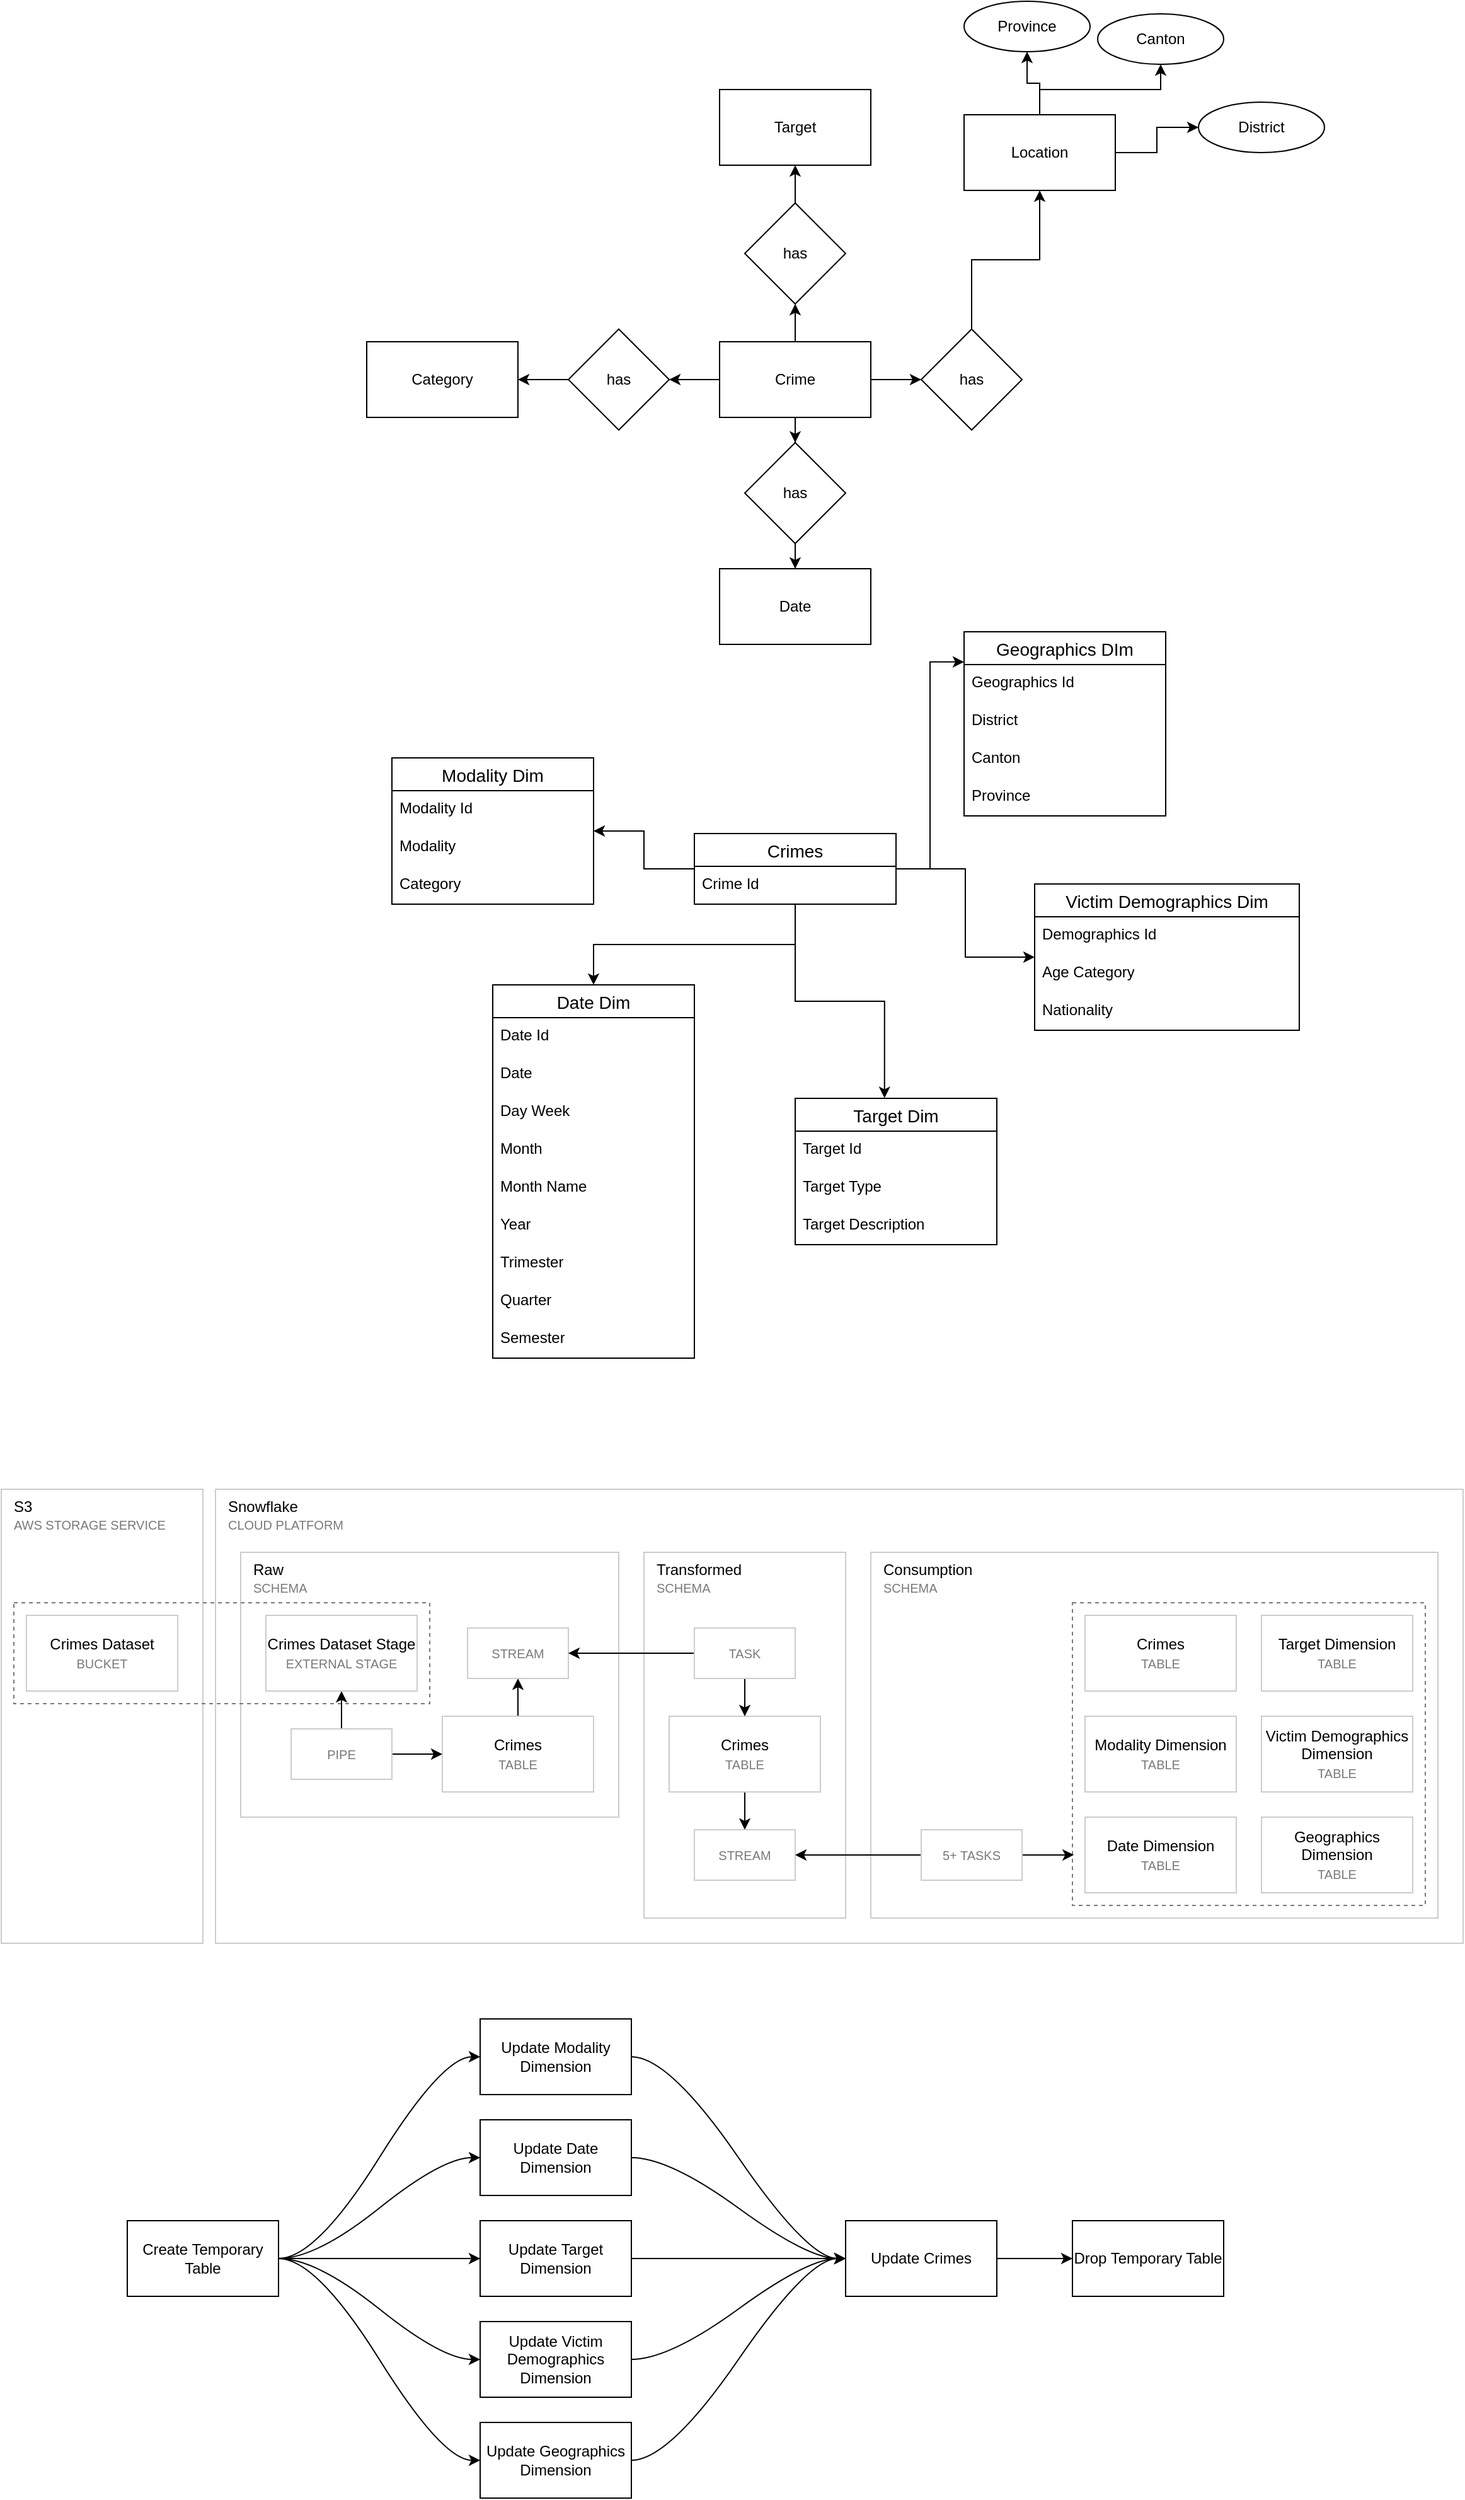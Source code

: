 <mxfile version="21.2.9" type="onedrive">
  <diagram name="Page-1" id="XB4NeTaYCIh3ARfmcwPt">
    <mxGraphModel grid="1" page="1" gridSize="10" guides="1" tooltips="1" connect="1" arrows="1" fold="1" pageScale="1" pageWidth="827" pageHeight="1169" math="0" shadow="0">
      <root>
        <mxCell id="0" />
        <mxCell id="1" parent="0" />
        <mxCell id="K8gHhgb3e6a0jUx14Cyy-13" value="Snowflake&lt;br&gt;&lt;font color=&quot;#7a7a7a&quot;&gt;&lt;span style=&quot;font-size: 10px;&quot;&gt;CLOUD PLATFORM&lt;/span&gt;&lt;/font&gt;" style="rounded=0;whiteSpace=wrap;html=1;strokeColor=#CCCCCC;align=left;verticalAlign=top;spacingLeft=8;spacing=2;" vertex="1" parent="1">
          <mxGeometry x="-90" y="660" width="990" height="360" as="geometry" />
        </mxCell>
        <mxCell id="wGq7VQuLDQwpooTr4lYj-22" style="edgeStyle=orthogonalEdgeStyle;rounded=0;orthogonalLoop=1;jettySize=auto;html=1;" edge="1" parent="1" source="wGq7VQuLDQwpooTr4lYj-14" target="wGq7VQuLDQwpooTr4lYj-19">
          <mxGeometry relative="1" as="geometry" />
        </mxCell>
        <mxCell id="wGq7VQuLDQwpooTr4lYj-25" value="" style="edgeStyle=orthogonalEdgeStyle;rounded=0;orthogonalLoop=1;jettySize=auto;html=1;" edge="1" parent="1" source="wGq7VQuLDQwpooTr4lYj-14" target="wGq7VQuLDQwpooTr4lYj-24">
          <mxGeometry relative="1" as="geometry" />
        </mxCell>
        <mxCell id="wGq7VQuLDQwpooTr4lYj-28" style="edgeStyle=orthogonalEdgeStyle;rounded=0;orthogonalLoop=1;jettySize=auto;html=1;" edge="1" parent="1" source="wGq7VQuLDQwpooTr4lYj-14" target="wGq7VQuLDQwpooTr4lYj-27">
          <mxGeometry relative="1" as="geometry" />
        </mxCell>
        <mxCell id="wGq7VQuLDQwpooTr4lYj-31" value="" style="edgeStyle=orthogonalEdgeStyle;rounded=0;orthogonalLoop=1;jettySize=auto;html=1;" edge="1" parent="1" source="wGq7VQuLDQwpooTr4lYj-14" target="wGq7VQuLDQwpooTr4lYj-30">
          <mxGeometry relative="1" as="geometry" />
        </mxCell>
        <mxCell id="wGq7VQuLDQwpooTr4lYj-14" value="Crime" style="rounded=0;whiteSpace=wrap;html=1;" vertex="1" parent="1">
          <mxGeometry x="310" y="-250" width="120" height="60" as="geometry" />
        </mxCell>
        <mxCell id="wGq7VQuLDQwpooTr4lYj-15" value="Category" style="rounded=0;whiteSpace=wrap;html=1;" vertex="1" parent="1">
          <mxGeometry x="30" y="-250" width="120" height="60" as="geometry" />
        </mxCell>
        <mxCell id="wGq7VQuLDQwpooTr4lYj-16" value="Target" style="rounded=0;whiteSpace=wrap;html=1;" vertex="1" parent="1">
          <mxGeometry x="310" y="-450" width="120" height="60" as="geometry" />
        </mxCell>
        <mxCell id="wGq7VQuLDQwpooTr4lYj-37" style="edgeStyle=orthogonalEdgeStyle;rounded=0;orthogonalLoop=1;jettySize=auto;html=1;" edge="1" parent="1" source="wGq7VQuLDQwpooTr4lYj-17" target="wGq7VQuLDQwpooTr4lYj-34">
          <mxGeometry relative="1" as="geometry" />
        </mxCell>
        <mxCell id="wGq7VQuLDQwpooTr4lYj-38" style="edgeStyle=orthogonalEdgeStyle;rounded=0;orthogonalLoop=1;jettySize=auto;html=1;" edge="1" parent="1" source="wGq7VQuLDQwpooTr4lYj-17" target="wGq7VQuLDQwpooTr4lYj-35">
          <mxGeometry relative="1" as="geometry" />
        </mxCell>
        <mxCell id="wGq7VQuLDQwpooTr4lYj-39" style="edgeStyle=orthogonalEdgeStyle;rounded=0;orthogonalLoop=1;jettySize=auto;html=1;" edge="1" parent="1" source="wGq7VQuLDQwpooTr4lYj-17" target="wGq7VQuLDQwpooTr4lYj-36">
          <mxGeometry relative="1" as="geometry" />
        </mxCell>
        <mxCell id="wGq7VQuLDQwpooTr4lYj-17" value="Location" style="rounded=0;whiteSpace=wrap;html=1;" vertex="1" parent="1">
          <mxGeometry x="504" y="-430" width="120" height="60" as="geometry" />
        </mxCell>
        <mxCell id="wGq7VQuLDQwpooTr4lYj-18" value="Date" style="rounded=0;whiteSpace=wrap;html=1;" vertex="1" parent="1">
          <mxGeometry x="310" y="-70" width="120" height="60" as="geometry" />
        </mxCell>
        <mxCell id="wGq7VQuLDQwpooTr4lYj-23" style="edgeStyle=orthogonalEdgeStyle;rounded=0;orthogonalLoop=1;jettySize=auto;html=1;" edge="1" parent="1" source="wGq7VQuLDQwpooTr4lYj-19" target="wGq7VQuLDQwpooTr4lYj-15">
          <mxGeometry relative="1" as="geometry" />
        </mxCell>
        <mxCell id="wGq7VQuLDQwpooTr4lYj-19" value="has" style="rhombus;whiteSpace=wrap;html=1;" vertex="1" parent="1">
          <mxGeometry x="190" y="-260" width="80" height="80" as="geometry" />
        </mxCell>
        <mxCell id="wGq7VQuLDQwpooTr4lYj-26" value="" style="edgeStyle=orthogonalEdgeStyle;rounded=0;orthogonalLoop=1;jettySize=auto;html=1;" edge="1" parent="1" source="wGq7VQuLDQwpooTr4lYj-24" target="wGq7VQuLDQwpooTr4lYj-16">
          <mxGeometry relative="1" as="geometry" />
        </mxCell>
        <mxCell id="wGq7VQuLDQwpooTr4lYj-24" value="has" style="rhombus;whiteSpace=wrap;html=1;" vertex="1" parent="1">
          <mxGeometry x="330" y="-360" width="80" height="80" as="geometry" />
        </mxCell>
        <mxCell id="wGq7VQuLDQwpooTr4lYj-29" style="edgeStyle=orthogonalEdgeStyle;rounded=0;orthogonalLoop=1;jettySize=auto;html=1;" edge="1" parent="1" source="wGq7VQuLDQwpooTr4lYj-27" target="wGq7VQuLDQwpooTr4lYj-17">
          <mxGeometry relative="1" as="geometry" />
        </mxCell>
        <mxCell id="wGq7VQuLDQwpooTr4lYj-27" value="has" style="rhombus;whiteSpace=wrap;html=1;" vertex="1" parent="1">
          <mxGeometry x="470" y="-260" width="80" height="80" as="geometry" />
        </mxCell>
        <mxCell id="wGq7VQuLDQwpooTr4lYj-32" value="" style="edgeStyle=orthogonalEdgeStyle;rounded=0;orthogonalLoop=1;jettySize=auto;html=1;" edge="1" parent="1" source="wGq7VQuLDQwpooTr4lYj-30" target="wGq7VQuLDQwpooTr4lYj-18">
          <mxGeometry relative="1" as="geometry" />
        </mxCell>
        <mxCell id="wGq7VQuLDQwpooTr4lYj-30" value="has" style="rhombus;whiteSpace=wrap;html=1;" vertex="1" parent="1">
          <mxGeometry x="330" y="-170" width="80" height="80" as="geometry" />
        </mxCell>
        <mxCell id="wGq7VQuLDQwpooTr4lYj-34" value="Province" style="ellipse;whiteSpace=wrap;html=1;align=center;" vertex="1" parent="1">
          <mxGeometry x="504" y="-520" width="100" height="40" as="geometry" />
        </mxCell>
        <mxCell id="wGq7VQuLDQwpooTr4lYj-35" value="Canton" style="ellipse;whiteSpace=wrap;html=1;align=center;" vertex="1" parent="1">
          <mxGeometry x="610" y="-510" width="100" height="40" as="geometry" />
        </mxCell>
        <mxCell id="wGq7VQuLDQwpooTr4lYj-36" value="District" style="ellipse;whiteSpace=wrap;html=1;align=center;" vertex="1" parent="1">
          <mxGeometry x="690" y="-440" width="100" height="40" as="geometry" />
        </mxCell>
        <mxCell id="wGq7VQuLDQwpooTr4lYj-52" style="edgeStyle=orthogonalEdgeStyle;rounded=0;orthogonalLoop=1;jettySize=auto;html=1;entryX=0;entryY=0.164;entryDx=0;entryDy=0;entryPerimeter=0;" edge="1" parent="1" source="wGq7VQuLDQwpooTr4lYj-44" target="wGq7VQuLDQwpooTr4lYj-48">
          <mxGeometry relative="1" as="geometry" />
        </mxCell>
        <mxCell id="wGq7VQuLDQwpooTr4lYj-74" style="edgeStyle=orthogonalEdgeStyle;rounded=0;orthogonalLoop=1;jettySize=auto;html=1;" edge="1" parent="1" source="wGq7VQuLDQwpooTr4lYj-44" target="wGq7VQuLDQwpooTr4lYj-64">
          <mxGeometry relative="1" as="geometry" />
        </mxCell>
        <mxCell id="wGq7VQuLDQwpooTr4lYj-82" style="edgeStyle=orthogonalEdgeStyle;rounded=0;orthogonalLoop=1;jettySize=auto;html=1;entryX=0.443;entryY=-0.002;entryDx=0;entryDy=0;entryPerimeter=0;" edge="1" parent="1" source="wGq7VQuLDQwpooTr4lYj-44" target="wGq7VQuLDQwpooTr4lYj-79">
          <mxGeometry relative="1" as="geometry" />
        </mxCell>
        <mxCell id="wGq7VQuLDQwpooTr4lYj-91" style="edgeStyle=orthogonalEdgeStyle;rounded=0;orthogonalLoop=1;jettySize=auto;html=1;" edge="1" parent="1" source="wGq7VQuLDQwpooTr4lYj-44" target="wGq7VQuLDQwpooTr4lYj-76">
          <mxGeometry relative="1" as="geometry" />
        </mxCell>
        <mxCell id="13IqnLA6zsoNRFiyeXbF-7" style="edgeStyle=orthogonalEdgeStyle;rounded=0;orthogonalLoop=1;jettySize=auto;html=1;" edge="1" parent="1" source="wGq7VQuLDQwpooTr4lYj-44" target="13IqnLA6zsoNRFiyeXbF-1">
          <mxGeometry relative="1" as="geometry">
            <mxPoint x="490" y="300" as="targetPoint" />
          </mxGeometry>
        </mxCell>
        <mxCell id="wGq7VQuLDQwpooTr4lYj-44" value="Crimes" style="swimlane;fontStyle=0;childLayout=stackLayout;horizontal=1;startSize=26;horizontalStack=0;resizeParent=1;resizeParentMax=0;resizeLast=0;collapsible=1;marginBottom=0;align=center;fontSize=14;" vertex="1" parent="1">
          <mxGeometry x="290" y="140" width="160" height="56" as="geometry" />
        </mxCell>
        <mxCell id="wGq7VQuLDQwpooTr4lYj-45" value="Crime Id" style="text;strokeColor=none;fillColor=none;spacingLeft=4;spacingRight=4;overflow=hidden;rotatable=0;points=[[0,0.5],[1,0.5]];portConstraint=eastwest;fontSize=12;whiteSpace=wrap;html=1;" vertex="1" parent="wGq7VQuLDQwpooTr4lYj-44">
          <mxGeometry y="26" width="160" height="30" as="geometry" />
        </mxCell>
        <mxCell id="wGq7VQuLDQwpooTr4lYj-48" value="Geographics DIm" style="swimlane;fontStyle=0;childLayout=stackLayout;horizontal=1;startSize=26;horizontalStack=0;resizeParent=1;resizeParentMax=0;resizeLast=0;collapsible=1;marginBottom=0;align=center;fontSize=14;" vertex="1" parent="1">
          <mxGeometry x="504" y="-20" width="160" height="146" as="geometry" />
        </mxCell>
        <mxCell id="wGq7VQuLDQwpooTr4lYj-50" value="Geographics Id" style="text;strokeColor=none;fillColor=none;spacingLeft=4;spacingRight=4;overflow=hidden;rotatable=0;points=[[0,0.5],[1,0.5]];portConstraint=eastwest;fontSize=12;whiteSpace=wrap;html=1;" vertex="1" parent="wGq7VQuLDQwpooTr4lYj-48">
          <mxGeometry y="26" width="160" height="30" as="geometry" />
        </mxCell>
        <mxCell id="wGq7VQuLDQwpooTr4lYj-49" value="District" style="text;strokeColor=none;fillColor=none;spacingLeft=4;spacingRight=4;overflow=hidden;rotatable=0;points=[[0,0.5],[1,0.5]];portConstraint=eastwest;fontSize=12;whiteSpace=wrap;html=1;" vertex="1" parent="wGq7VQuLDQwpooTr4lYj-48">
          <mxGeometry y="56" width="160" height="30" as="geometry" />
        </mxCell>
        <mxCell id="wGq7VQuLDQwpooTr4lYj-94" value="Canton" style="text;strokeColor=none;fillColor=none;spacingLeft=4;spacingRight=4;overflow=hidden;rotatable=0;points=[[0,0.5],[1,0.5]];portConstraint=eastwest;fontSize=12;whiteSpace=wrap;html=1;" vertex="1" parent="wGq7VQuLDQwpooTr4lYj-48">
          <mxGeometry y="86" width="160" height="30" as="geometry" />
        </mxCell>
        <mxCell id="wGq7VQuLDQwpooTr4lYj-95" value="Province" style="text;strokeColor=none;fillColor=none;spacingLeft=4;spacingRight=4;overflow=hidden;rotatable=0;points=[[0,0.5],[1,0.5]];portConstraint=eastwest;fontSize=12;whiteSpace=wrap;html=1;" vertex="1" parent="wGq7VQuLDQwpooTr4lYj-48">
          <mxGeometry y="116" width="160" height="30" as="geometry" />
        </mxCell>
        <mxCell id="wGq7VQuLDQwpooTr4lYj-64" value="Modality Dim" style="swimlane;fontStyle=0;childLayout=stackLayout;horizontal=1;startSize=26;horizontalStack=0;resizeParent=1;resizeParentMax=0;resizeLast=0;collapsible=1;marginBottom=0;align=center;fontSize=14;" vertex="1" parent="1">
          <mxGeometry x="50" y="80" width="160" height="116" as="geometry" />
        </mxCell>
        <mxCell id="wGq7VQuLDQwpooTr4lYj-66" value="Modality Id" style="text;strokeColor=none;fillColor=none;spacingLeft=4;spacingRight=4;overflow=hidden;rotatable=0;points=[[0,0.5],[1,0.5]];portConstraint=eastwest;fontSize=12;whiteSpace=wrap;html=1;" vertex="1" parent="wGq7VQuLDQwpooTr4lYj-64">
          <mxGeometry y="26" width="160" height="30" as="geometry" />
        </mxCell>
        <mxCell id="wGq7VQuLDQwpooTr4lYj-65" value="Modality" style="text;strokeColor=none;fillColor=none;spacingLeft=4;spacingRight=4;overflow=hidden;rotatable=0;points=[[0,0.5],[1,0.5]];portConstraint=eastwest;fontSize=12;whiteSpace=wrap;html=1;" vertex="1" parent="wGq7VQuLDQwpooTr4lYj-64">
          <mxGeometry y="56" width="160" height="30" as="geometry" />
        </mxCell>
        <mxCell id="wGq7VQuLDQwpooTr4lYj-96" value="Category" style="text;strokeColor=none;fillColor=none;spacingLeft=4;spacingRight=4;overflow=hidden;rotatable=0;points=[[0,0.5],[1,0.5]];portConstraint=eastwest;fontSize=12;whiteSpace=wrap;html=1;" vertex="1" parent="wGq7VQuLDQwpooTr4lYj-64">
          <mxGeometry y="86" width="160" height="30" as="geometry" />
        </mxCell>
        <mxCell id="wGq7VQuLDQwpooTr4lYj-76" value="Date Dim" style="swimlane;fontStyle=0;childLayout=stackLayout;horizontal=1;startSize=26;horizontalStack=0;resizeParent=1;resizeParentMax=0;resizeLast=0;collapsible=1;marginBottom=0;align=center;fontSize=14;" vertex="1" parent="1">
          <mxGeometry x="130" y="260" width="160" height="296" as="geometry" />
        </mxCell>
        <mxCell id="wGq7VQuLDQwpooTr4lYj-77" value="Date Id" style="text;strokeColor=none;fillColor=none;spacingLeft=4;spacingRight=4;overflow=hidden;rotatable=0;points=[[0,0.5],[1,0.5]];portConstraint=eastwest;fontSize=12;whiteSpace=wrap;html=1;" vertex="1" parent="wGq7VQuLDQwpooTr4lYj-76">
          <mxGeometry y="26" width="160" height="30" as="geometry" />
        </mxCell>
        <mxCell id="wGq7VQuLDQwpooTr4lYj-88" value="Date" style="text;strokeColor=none;fillColor=none;spacingLeft=4;spacingRight=4;overflow=hidden;rotatable=0;points=[[0,0.5],[1,0.5]];portConstraint=eastwest;fontSize=12;whiteSpace=wrap;html=1;" vertex="1" parent="wGq7VQuLDQwpooTr4lYj-76">
          <mxGeometry y="56" width="160" height="30" as="geometry" />
        </mxCell>
        <mxCell id="wGq7VQuLDQwpooTr4lYj-78" value="Day Week" style="text;strokeColor=none;fillColor=none;spacingLeft=4;spacingRight=4;overflow=hidden;rotatable=0;points=[[0,0.5],[1,0.5]];portConstraint=eastwest;fontSize=12;whiteSpace=wrap;html=1;" vertex="1" parent="wGq7VQuLDQwpooTr4lYj-76">
          <mxGeometry y="86" width="160" height="30" as="geometry" />
        </mxCell>
        <mxCell id="wGq7VQuLDQwpooTr4lYj-84" value="Month" style="text;strokeColor=none;fillColor=none;spacingLeft=4;spacingRight=4;overflow=hidden;rotatable=0;points=[[0,0.5],[1,0.5]];portConstraint=eastwest;fontSize=12;whiteSpace=wrap;html=1;" vertex="1" parent="wGq7VQuLDQwpooTr4lYj-76">
          <mxGeometry y="116" width="160" height="30" as="geometry" />
        </mxCell>
        <mxCell id="wGq7VQuLDQwpooTr4lYj-86" value="Month Name" style="text;strokeColor=none;fillColor=none;spacingLeft=4;spacingRight=4;overflow=hidden;rotatable=0;points=[[0,0.5],[1,0.5]];portConstraint=eastwest;fontSize=12;whiteSpace=wrap;html=1;" vertex="1" parent="wGq7VQuLDQwpooTr4lYj-76">
          <mxGeometry y="146" width="160" height="30" as="geometry" />
        </mxCell>
        <mxCell id="wGq7VQuLDQwpooTr4lYj-85" value="Year" style="text;strokeColor=none;fillColor=none;spacingLeft=4;spacingRight=4;overflow=hidden;rotatable=0;points=[[0,0.5],[1,0.5]];portConstraint=eastwest;fontSize=12;whiteSpace=wrap;html=1;" vertex="1" parent="wGq7VQuLDQwpooTr4lYj-76">
          <mxGeometry y="176" width="160" height="30" as="geometry" />
        </mxCell>
        <mxCell id="wGq7VQuLDQwpooTr4lYj-87" value="Trimester" style="text;strokeColor=none;fillColor=none;spacingLeft=4;spacingRight=4;overflow=hidden;rotatable=0;points=[[0,0.5],[1,0.5]];portConstraint=eastwest;fontSize=12;whiteSpace=wrap;html=1;" vertex="1" parent="wGq7VQuLDQwpooTr4lYj-76">
          <mxGeometry y="206" width="160" height="30" as="geometry" />
        </mxCell>
        <mxCell id="wGq7VQuLDQwpooTr4lYj-90" value="Quarter" style="text;strokeColor=none;fillColor=none;spacingLeft=4;spacingRight=4;overflow=hidden;rotatable=0;points=[[0,0.5],[1,0.5]];portConstraint=eastwest;fontSize=12;whiteSpace=wrap;html=1;" vertex="1" parent="wGq7VQuLDQwpooTr4lYj-76">
          <mxGeometry y="236" width="160" height="30" as="geometry" />
        </mxCell>
        <mxCell id="wGq7VQuLDQwpooTr4lYj-89" value="Semester" style="text;strokeColor=none;fillColor=none;spacingLeft=4;spacingRight=4;overflow=hidden;rotatable=0;points=[[0,0.5],[1,0.5]];portConstraint=eastwest;fontSize=12;whiteSpace=wrap;html=1;" vertex="1" parent="wGq7VQuLDQwpooTr4lYj-76">
          <mxGeometry y="266" width="160" height="30" as="geometry" />
        </mxCell>
        <mxCell id="wGq7VQuLDQwpooTr4lYj-79" value="Target Dim" style="swimlane;fontStyle=0;childLayout=stackLayout;horizontal=1;startSize=26;horizontalStack=0;resizeParent=1;resizeParentMax=0;resizeLast=0;collapsible=1;marginBottom=0;align=center;fontSize=14;" vertex="1" parent="1">
          <mxGeometry x="370" y="350" width="160" height="116" as="geometry" />
        </mxCell>
        <mxCell id="wGq7VQuLDQwpooTr4lYj-80" value="Target Id" style="text;strokeColor=none;fillColor=none;spacingLeft=4;spacingRight=4;overflow=hidden;rotatable=0;points=[[0,0.5],[1,0.5]];portConstraint=eastwest;fontSize=12;whiteSpace=wrap;html=1;" vertex="1" parent="wGq7VQuLDQwpooTr4lYj-79">
          <mxGeometry y="26" width="160" height="30" as="geometry" />
        </mxCell>
        <mxCell id="wGq7VQuLDQwpooTr4lYj-81" value="Target Type" style="text;strokeColor=none;fillColor=none;spacingLeft=4;spacingRight=4;overflow=hidden;rotatable=0;points=[[0,0.5],[1,0.5]];portConstraint=eastwest;fontSize=12;whiteSpace=wrap;html=1;" vertex="1" parent="wGq7VQuLDQwpooTr4lYj-79">
          <mxGeometry y="56" width="160" height="30" as="geometry" />
        </mxCell>
        <mxCell id="wGq7VQuLDQwpooTr4lYj-97" value="Target Description" style="text;strokeColor=none;fillColor=none;spacingLeft=4;spacingRight=4;overflow=hidden;rotatable=0;points=[[0,0.5],[1,0.5]];portConstraint=eastwest;fontSize=12;whiteSpace=wrap;html=1;" vertex="1" parent="wGq7VQuLDQwpooTr4lYj-79">
          <mxGeometry y="86" width="160" height="30" as="geometry" />
        </mxCell>
        <mxCell id="13IqnLA6zsoNRFiyeXbF-1" value="Victim Demographics Dim" style="swimlane;fontStyle=0;childLayout=stackLayout;horizontal=1;startSize=26;horizontalStack=0;resizeParent=1;resizeParentMax=0;resizeLast=0;collapsible=1;marginBottom=0;align=center;fontSize=14;" vertex="1" parent="1">
          <mxGeometry x="560" y="180" width="210" height="116" as="geometry" />
        </mxCell>
        <mxCell id="13IqnLA6zsoNRFiyeXbF-2" value="Demographics Id" style="text;strokeColor=none;fillColor=none;spacingLeft=4;spacingRight=4;overflow=hidden;rotatable=0;points=[[0,0.5],[1,0.5]];portConstraint=eastwest;fontSize=12;whiteSpace=wrap;html=1;" vertex="1" parent="13IqnLA6zsoNRFiyeXbF-1">
          <mxGeometry y="26" width="210" height="30" as="geometry" />
        </mxCell>
        <mxCell id="13IqnLA6zsoNRFiyeXbF-5" value="Age Category" style="text;strokeColor=none;fillColor=none;spacingLeft=4;spacingRight=4;overflow=hidden;rotatable=0;points=[[0,0.5],[1,0.5]];portConstraint=eastwest;fontSize=12;whiteSpace=wrap;html=1;" vertex="1" parent="13IqnLA6zsoNRFiyeXbF-1">
          <mxGeometry y="56" width="210" height="30" as="geometry" />
        </mxCell>
        <mxCell id="13IqnLA6zsoNRFiyeXbF-6" value="Nationality" style="text;strokeColor=none;fillColor=none;spacingLeft=4;spacingRight=4;overflow=hidden;rotatable=0;points=[[0,0.5],[1,0.5]];portConstraint=eastwest;fontSize=12;whiteSpace=wrap;html=1;" vertex="1" parent="13IqnLA6zsoNRFiyeXbF-1">
          <mxGeometry y="86" width="210" height="30" as="geometry" />
        </mxCell>
        <mxCell id="K8gHhgb3e6a0jUx14Cyy-3" value="Raw&lt;br&gt;&lt;font color=&quot;#7a7a7a&quot;&gt;&lt;span style=&quot;font-size: 10px;&quot;&gt;SCHEMA&lt;/span&gt;&lt;/font&gt;" style="rounded=0;whiteSpace=wrap;html=1;strokeColor=#CCCCCC;align=left;verticalAlign=top;spacingLeft=8;spacing=2;" vertex="1" parent="1">
          <mxGeometry x="-70" y="710" width="300" height="210" as="geometry" />
        </mxCell>
        <mxCell id="K8gHhgb3e6a0jUx14Cyy-4" value="Transformed&lt;br&gt;&lt;span style=&quot;color: rgb(122, 122, 122); font-size: 10px;&quot;&gt;SCHEMA&lt;/span&gt;" style="rounded=0;whiteSpace=wrap;html=1;strokeColor=#CCCCCC;align=left;verticalAlign=top;spacingLeft=8;spacing=2;" vertex="1" parent="1">
          <mxGeometry x="250" y="710" width="160" height="290" as="geometry" />
        </mxCell>
        <mxCell id="K8gHhgb3e6a0jUx14Cyy-5" value="Consumption&lt;br&gt;&lt;span style=&quot;color: rgb(122, 122, 122); font-size: 10px;&quot;&gt;SCHEMA&lt;/span&gt;" style="rounded=0;whiteSpace=wrap;html=1;strokeColor=#CCCCCC;align=left;verticalAlign=top;spacingLeft=8;spacing=2;" vertex="1" parent="1">
          <mxGeometry x="430" y="710" width="450" height="290" as="geometry" />
        </mxCell>
        <mxCell id="px6ZfOtY4x9N_HTVref0-35" value="" style="edgeStyle=orthogonalEdgeStyle;rounded=0;orthogonalLoop=1;jettySize=auto;html=1;" edge="1" parent="1" source="K8gHhgb3e6a0jUx14Cyy-2" target="px6ZfOtY4x9N_HTVref0-29">
          <mxGeometry relative="1" as="geometry" />
        </mxCell>
        <mxCell id="K8gHhgb3e6a0jUx14Cyy-2" value="Crimes&lt;br&gt;&lt;font color=&quot;#7a7a7a&quot; style=&quot;font-size: 10px;&quot;&gt;TABLE&lt;/font&gt;" style="rounded=0;whiteSpace=wrap;html=1;strokeColor=#CCCCCC;" vertex="1" parent="1">
          <mxGeometry x="270" y="840" width="120" height="60" as="geometry" />
        </mxCell>
        <mxCell id="px6ZfOtY4x9N_HTVref0-31" value="" style="edgeStyle=orthogonalEdgeStyle;rounded=0;orthogonalLoop=1;jettySize=auto;html=1;" edge="1" parent="1" source="K8gHhgb3e6a0jUx14Cyy-1" target="px6ZfOtY4x9N_HTVref0-22">
          <mxGeometry relative="1" as="geometry" />
        </mxCell>
        <mxCell id="K8gHhgb3e6a0jUx14Cyy-1" value="Crimes&lt;br&gt;&lt;font color=&quot;#7a7a7a&quot; style=&quot;font-size: 10px;&quot;&gt;TABLE&lt;/font&gt;" style="rounded=0;whiteSpace=wrap;html=1;strokeColor=#CCCCCC;" vertex="1" parent="1">
          <mxGeometry x="90" y="840" width="120" height="60" as="geometry" />
        </mxCell>
        <mxCell id="K8gHhgb3e6a0jUx14Cyy-14" value="S3&lt;br&gt;&lt;font color=&quot;#7a7a7a&quot;&gt;&lt;span style=&quot;font-size: 10px;&quot;&gt;AWS STORAGE SERVICE&lt;/span&gt;&lt;/font&gt;" style="rounded=0;whiteSpace=wrap;html=1;strokeColor=#CCCCCC;align=left;verticalAlign=top;spacingLeft=8;spacing=2;" vertex="1" parent="1">
          <mxGeometry x="-260" y="660" width="160" height="360" as="geometry" />
        </mxCell>
        <mxCell id="K8gHhgb3e6a0jUx14Cyy-19" value="" style="rounded=0;whiteSpace=wrap;html=1;fillColor=none;dashed=1;strokeColor=#7A7A7A;" vertex="1" parent="1">
          <mxGeometry x="-250" y="750" width="330" height="80" as="geometry" />
        </mxCell>
        <mxCell id="K8gHhgb3e6a0jUx14Cyy-15" value="Crimes Dataset&lt;br&gt;&lt;font color=&quot;#7a7a7a&quot; style=&quot;font-size: 10px;&quot;&gt;BUCKET&lt;/font&gt;" style="rounded=0;whiteSpace=wrap;html=1;strokeColor=#CCCCCC;" vertex="1" parent="1">
          <mxGeometry x="-240" y="760" width="120" height="60" as="geometry" />
        </mxCell>
        <mxCell id="px6ZfOtY4x9N_HTVref0-30" value="" style="edgeStyle=orthogonalEdgeStyle;rounded=0;orthogonalLoop=1;jettySize=auto;html=1;" edge="1" parent="1" source="K8gHhgb3e6a0jUx14Cyy-16" target="K8gHhgb3e6a0jUx14Cyy-1">
          <mxGeometry relative="1" as="geometry" />
        </mxCell>
        <mxCell id="px6ZfOtY4x9N_HTVref0-32" value="" style="edgeStyle=orthogonalEdgeStyle;rounded=0;orthogonalLoop=1;jettySize=auto;html=1;" edge="1" parent="1" source="K8gHhgb3e6a0jUx14Cyy-16" target="K8gHhgb3e6a0jUx14Cyy-18">
          <mxGeometry relative="1" as="geometry" />
        </mxCell>
        <mxCell id="K8gHhgb3e6a0jUx14Cyy-16" value="&lt;font color=&quot;#7a7a7a&quot; style=&quot;font-size: 10px;&quot;&gt;PIPE&lt;/font&gt;" style="rounded=0;whiteSpace=wrap;html=1;strokeColor=#CCCCCC;" vertex="1" parent="1">
          <mxGeometry x="-30" y="850" width="80" height="40" as="geometry" />
        </mxCell>
        <mxCell id="K8gHhgb3e6a0jUx14Cyy-18" value="Crimes Dataset Stage&lt;br&gt;&lt;font color=&quot;#7a7a7a&quot; style=&quot;font-size: 10px;&quot;&gt;EXTERNAL STAGE&lt;/font&gt;" style="rounded=0;whiteSpace=wrap;html=1;strokeColor=#CCCCCC;" vertex="1" parent="1">
          <mxGeometry x="-50" y="760" width="120" height="60" as="geometry" />
        </mxCell>
        <mxCell id="px6ZfOtY4x9N_HTVref0-19" style="edgeStyle=entityRelationEdgeStyle;orthogonalLoop=1;jettySize=auto;html=1;" edge="1" parent="1" source="px6ZfOtY4x9N_HTVref0-1" target="px6ZfOtY4x9N_HTVref0-18">
          <mxGeometry relative="1" as="geometry" />
        </mxCell>
        <mxCell id="px6ZfOtY4x9N_HTVref0-1" value="Update Crimes" style="rounded=0;whiteSpace=wrap;html=1;" vertex="1" parent="1">
          <mxGeometry x="410" y="1240" width="120" height="60" as="geometry" />
        </mxCell>
        <mxCell id="px6ZfOtY4x9N_HTVref0-7" style="orthogonalLoop=1;jettySize=auto;html=1;exitX=1;exitY=0.5;exitDx=0;exitDy=0;entryX=0;entryY=0.5;entryDx=0;entryDy=0;edgeStyle=entityRelationEdgeStyle;curved=1;" edge="1" parent="1" source="px6ZfOtY4x9N_HTVref0-2" target="px6ZfOtY4x9N_HTVref0-1">
          <mxGeometry relative="1" as="geometry" />
        </mxCell>
        <mxCell id="px6ZfOtY4x9N_HTVref0-2" value="Update Modality Dimension" style="rounded=0;whiteSpace=wrap;html=1;" vertex="1" parent="1">
          <mxGeometry x="120" y="1080" width="120" height="60" as="geometry" />
        </mxCell>
        <mxCell id="px6ZfOtY4x9N_HTVref0-8" style="orthogonalLoop=1;jettySize=auto;html=1;exitX=1;exitY=0.5;exitDx=0;exitDy=0;entryX=0;entryY=0.5;entryDx=0;entryDy=0;edgeStyle=entityRelationEdgeStyle;curved=1;" edge="1" parent="1" source="px6ZfOtY4x9N_HTVref0-3" target="px6ZfOtY4x9N_HTVref0-1">
          <mxGeometry relative="1" as="geometry" />
        </mxCell>
        <mxCell id="px6ZfOtY4x9N_HTVref0-3" value="Update Date Dimension" style="rounded=0;whiteSpace=wrap;html=1;" vertex="1" parent="1">
          <mxGeometry x="120" y="1160" width="120" height="60" as="geometry" />
        </mxCell>
        <mxCell id="px6ZfOtY4x9N_HTVref0-9" style="orthogonalLoop=1;jettySize=auto;html=1;edgeStyle=entityRelationEdgeStyle;curved=1;" edge="1" parent="1" source="px6ZfOtY4x9N_HTVref0-4" target="px6ZfOtY4x9N_HTVref0-1">
          <mxGeometry relative="1" as="geometry" />
        </mxCell>
        <mxCell id="px6ZfOtY4x9N_HTVref0-4" value="Update Target Dimension" style="rounded=0;whiteSpace=wrap;html=1;" vertex="1" parent="1">
          <mxGeometry x="120" y="1240" width="120" height="60" as="geometry" />
        </mxCell>
        <mxCell id="px6ZfOtY4x9N_HTVref0-10" style="orthogonalLoop=1;jettySize=auto;html=1;exitX=1;exitY=0.5;exitDx=0;exitDy=0;entryX=0;entryY=0.5;entryDx=0;entryDy=0;edgeStyle=entityRelationEdgeStyle;curved=1;" edge="1" parent="1" source="px6ZfOtY4x9N_HTVref0-5" target="px6ZfOtY4x9N_HTVref0-1">
          <mxGeometry relative="1" as="geometry" />
        </mxCell>
        <mxCell id="px6ZfOtY4x9N_HTVref0-5" value="Update Victim Demographics Dimension" style="rounded=0;whiteSpace=wrap;html=1;" vertex="1" parent="1">
          <mxGeometry x="120" y="1320" width="120" height="60" as="geometry" />
        </mxCell>
        <mxCell id="px6ZfOtY4x9N_HTVref0-11" style="orthogonalLoop=1;jettySize=auto;html=1;exitX=1;exitY=0.5;exitDx=0;exitDy=0;edgeStyle=entityRelationEdgeStyle;curved=1;" edge="1" parent="1" source="px6ZfOtY4x9N_HTVref0-6" target="px6ZfOtY4x9N_HTVref0-1">
          <mxGeometry relative="1" as="geometry">
            <mxPoint x="380" y="1270" as="targetPoint" />
          </mxGeometry>
        </mxCell>
        <mxCell id="px6ZfOtY4x9N_HTVref0-6" value="Update Geographics Dimension" style="rounded=0;whiteSpace=wrap;html=1;" vertex="1" parent="1">
          <mxGeometry x="120" y="1400" width="120" height="60" as="geometry" />
        </mxCell>
        <mxCell id="px6ZfOtY4x9N_HTVref0-13" style="orthogonalLoop=1;jettySize=auto;html=1;entryX=0;entryY=0.5;entryDx=0;entryDy=0;edgeStyle=entityRelationEdgeStyle;curved=1;" edge="1" parent="1" source="px6ZfOtY4x9N_HTVref0-12" target="px6ZfOtY4x9N_HTVref0-2">
          <mxGeometry relative="1" as="geometry" />
        </mxCell>
        <mxCell id="px6ZfOtY4x9N_HTVref0-14" style="orthogonalLoop=1;jettySize=auto;html=1;entryX=0;entryY=0.5;entryDx=0;entryDy=0;edgeStyle=entityRelationEdgeStyle;curved=1;" edge="1" parent="1" source="px6ZfOtY4x9N_HTVref0-12" target="px6ZfOtY4x9N_HTVref0-3">
          <mxGeometry relative="1" as="geometry" />
        </mxCell>
        <mxCell id="px6ZfOtY4x9N_HTVref0-15" style="orthogonalLoop=1;jettySize=auto;html=1;edgeStyle=entityRelationEdgeStyle;curved=1;" edge="1" parent="1" source="px6ZfOtY4x9N_HTVref0-12" target="px6ZfOtY4x9N_HTVref0-4">
          <mxGeometry relative="1" as="geometry" />
        </mxCell>
        <mxCell id="px6ZfOtY4x9N_HTVref0-16" style="orthogonalLoop=1;jettySize=auto;html=1;entryX=0;entryY=0.5;entryDx=0;entryDy=0;edgeStyle=entityRelationEdgeStyle;curved=1;" edge="1" parent="1" source="px6ZfOtY4x9N_HTVref0-12" target="px6ZfOtY4x9N_HTVref0-5">
          <mxGeometry relative="1" as="geometry" />
        </mxCell>
        <mxCell id="px6ZfOtY4x9N_HTVref0-17" style="orthogonalLoop=1;jettySize=auto;html=1;entryX=0;entryY=0.5;entryDx=0;entryDy=0;edgeStyle=entityRelationEdgeStyle;curved=1;" edge="1" parent="1" source="px6ZfOtY4x9N_HTVref0-12" target="px6ZfOtY4x9N_HTVref0-6">
          <mxGeometry relative="1" as="geometry" />
        </mxCell>
        <mxCell id="px6ZfOtY4x9N_HTVref0-12" value="Create Temporary Table" style="rounded=0;whiteSpace=wrap;html=1;" vertex="1" parent="1">
          <mxGeometry x="-160" y="1240" width="120" height="60" as="geometry" />
        </mxCell>
        <mxCell id="px6ZfOtY4x9N_HTVref0-18" value="Drop Temporary Table" style="rounded=0;whiteSpace=wrap;html=1;" vertex="1" parent="1">
          <mxGeometry x="590" y="1240" width="120" height="60" as="geometry" />
        </mxCell>
        <mxCell id="px6ZfOtY4x9N_HTVref0-22" value="&lt;font color=&quot;#7a7a7a&quot; style=&quot;font-size: 10px;&quot;&gt;STREAM&lt;/font&gt;" style="rounded=0;whiteSpace=wrap;html=1;strokeColor=#CCCCCC;" vertex="1" parent="1">
          <mxGeometry x="110" y="770" width="80" height="40" as="geometry" />
        </mxCell>
        <mxCell id="px6ZfOtY4x9N_HTVref0-33" value="" style="edgeStyle=orthogonalEdgeStyle;rounded=0;orthogonalLoop=1;jettySize=auto;html=1;" edge="1" parent="1" source="px6ZfOtY4x9N_HTVref0-27" target="px6ZfOtY4x9N_HTVref0-22">
          <mxGeometry relative="1" as="geometry" />
        </mxCell>
        <mxCell id="px6ZfOtY4x9N_HTVref0-34" value="" style="edgeStyle=orthogonalEdgeStyle;rounded=0;orthogonalLoop=1;jettySize=auto;html=1;" edge="1" parent="1" source="px6ZfOtY4x9N_HTVref0-27" target="K8gHhgb3e6a0jUx14Cyy-2">
          <mxGeometry relative="1" as="geometry" />
        </mxCell>
        <mxCell id="px6ZfOtY4x9N_HTVref0-27" value="&lt;font color=&quot;#7a7a7a&quot; style=&quot;font-size: 10px;&quot;&gt;TASK&lt;/font&gt;" style="rounded=0;whiteSpace=wrap;html=1;strokeColor=#CCCCCC;" vertex="1" parent="1">
          <mxGeometry x="290" y="770" width="80" height="40" as="geometry" />
        </mxCell>
        <mxCell id="px6ZfOtY4x9N_HTVref0-29" value="&lt;font color=&quot;#7a7a7a&quot; style=&quot;font-size: 10px;&quot;&gt;STREAM&lt;/font&gt;" style="rounded=0;whiteSpace=wrap;html=1;strokeColor=#CCCCCC;" vertex="1" parent="1">
          <mxGeometry x="290" y="930" width="80" height="40" as="geometry" />
        </mxCell>
        <mxCell id="px6ZfOtY4x9N_HTVref0-28" value="" style="rounded=0;whiteSpace=wrap;html=1;fillColor=none;dashed=1;strokeColor=#7A7A7A;" vertex="1" parent="1">
          <mxGeometry x="590" y="750" width="280" height="240" as="geometry" />
        </mxCell>
        <mxCell id="K8gHhgb3e6a0jUx14Cyy-7" value="Date Dimension&lt;br&gt;&lt;font color=&quot;#7a7a7a&quot; style=&quot;font-size: 10px;&quot;&gt;TABLE&lt;/font&gt;" style="rounded=0;whiteSpace=wrap;html=1;strokeColor=#CCCCCC;" vertex="1" parent="1">
          <mxGeometry x="600" y="920" width="120" height="60" as="geometry" />
        </mxCell>
        <mxCell id="K8gHhgb3e6a0jUx14Cyy-10" value="Geographics Dimension&lt;br&gt;&lt;font color=&quot;#7a7a7a&quot; style=&quot;font-size: 10px;&quot;&gt;TABLE&lt;/font&gt;" style="rounded=0;whiteSpace=wrap;html=1;strokeColor=#CCCCCC;" vertex="1" parent="1">
          <mxGeometry x="740" y="920" width="120" height="60" as="geometry" />
        </mxCell>
        <mxCell id="K8gHhgb3e6a0jUx14Cyy-8" value="Modality Dimension&lt;br&gt;&lt;font color=&quot;#7a7a7a&quot; style=&quot;font-size: 10px;&quot;&gt;TABLE&lt;/font&gt;" style="rounded=0;whiteSpace=wrap;html=1;strokeColor=#CCCCCC;" vertex="1" parent="1">
          <mxGeometry x="600" y="840" width="120" height="60" as="geometry" />
        </mxCell>
        <mxCell id="K8gHhgb3e6a0jUx14Cyy-11" value="Victim Demographics Dimension&lt;br&gt;&lt;font color=&quot;#7a7a7a&quot; style=&quot;font-size: 10px;&quot;&gt;TABLE&lt;/font&gt;" style="rounded=0;whiteSpace=wrap;html=1;strokeColor=#CCCCCC;" vertex="1" parent="1">
          <mxGeometry x="740" y="840" width="120" height="60" as="geometry" />
        </mxCell>
        <mxCell id="K8gHhgb3e6a0jUx14Cyy-6" value="Crimes&lt;br&gt;&lt;font color=&quot;#7a7a7a&quot; style=&quot;font-size: 10px;&quot;&gt;TABLE&lt;/font&gt;" style="rounded=0;whiteSpace=wrap;html=1;strokeColor=#CCCCCC;" vertex="1" parent="1">
          <mxGeometry x="600" y="760" width="120" height="60" as="geometry" />
        </mxCell>
        <mxCell id="K8gHhgb3e6a0jUx14Cyy-9" value="Target Dimension&lt;br&gt;&lt;font color=&quot;#7a7a7a&quot; style=&quot;font-size: 10px;&quot;&gt;TABLE&lt;/font&gt;" style="rounded=0;whiteSpace=wrap;html=1;strokeColor=#CCCCCC;" vertex="1" parent="1">
          <mxGeometry x="740" y="760" width="120" height="60" as="geometry" />
        </mxCell>
        <mxCell id="px6ZfOtY4x9N_HTVref0-38" value="" style="edgeStyle=orthogonalEdgeStyle;rounded=0;orthogonalLoop=1;jettySize=auto;html=1;" edge="1" parent="1" source="px6ZfOtY4x9N_HTVref0-36" target="px6ZfOtY4x9N_HTVref0-29">
          <mxGeometry relative="1" as="geometry" />
        </mxCell>
        <mxCell id="px6ZfOtY4x9N_HTVref0-40" style="edgeStyle=orthogonalEdgeStyle;rounded=0;orthogonalLoop=1;jettySize=auto;html=1;entryX=0.004;entryY=0.833;entryDx=0;entryDy=0;entryPerimeter=0;" edge="1" parent="1" source="px6ZfOtY4x9N_HTVref0-36" target="px6ZfOtY4x9N_HTVref0-28">
          <mxGeometry relative="1" as="geometry" />
        </mxCell>
        <mxCell id="px6ZfOtY4x9N_HTVref0-36" value="&lt;font color=&quot;#7a7a7a&quot; style=&quot;font-size: 10px;&quot;&gt;5+ TASKS&lt;/font&gt;" style="rounded=0;whiteSpace=wrap;html=1;strokeColor=#CCCCCC;" vertex="1" parent="1">
          <mxGeometry x="470" y="930" width="80" height="40" as="geometry" />
        </mxCell>
      </root>
    </mxGraphModel>
  </diagram>
</mxfile>
